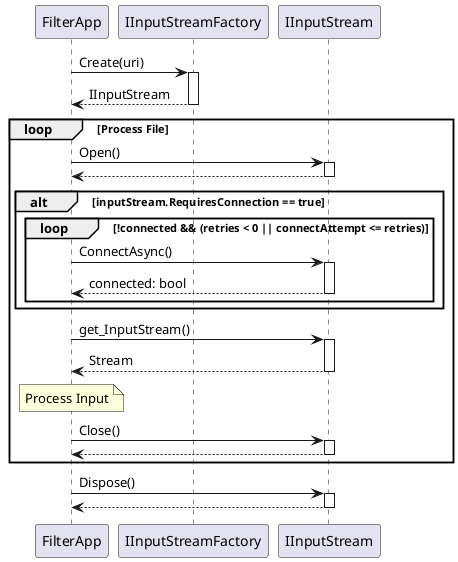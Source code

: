 @startuml Domain.InputStream_Sequence
autoactivate on

FilterApp -> IInputStreamFactory : Create(uri)
return IInputStream

loop Process File

    FilterApp -> IInputStream : Open()
    return

    alt inputStream.RequiresConnection == true

        loop !connected && (retries < 0 || connectAttempt <= retries)

            FilterApp -> IInputStream : ConnectAsync()
            return connected: bool

        end

    end

    FilterApp -> IInputStream : get_InputStream()
    return Stream

    note over FilterApp
        Process Input
    end note

    FilterApp -> IInputStream : Close()
    return

end

FilterApp -> IInputStream : Dispose()
return

@enduml